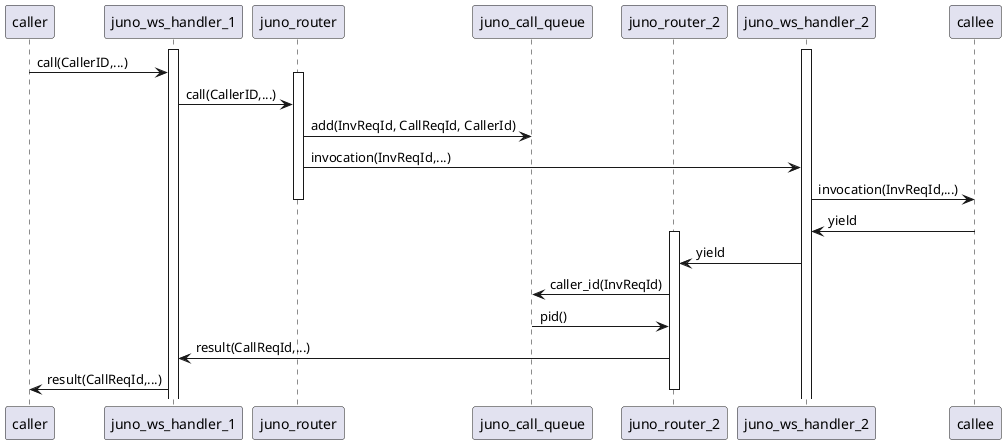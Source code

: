 @startuml

participant caller
participant juno_ws_handler_1
participant juno_router
participant juno_call_queue
participant juno_router_2
participant juno_ws_handler_2
participant callee

activate juno_ws_handler_1
activate juno_ws_handler_2
caller -> juno_ws_handler_1: call(CallerID,...)
activate juno_router
juno_ws_handler_1 -> juno_router: call(CallerID,...)
juno_router -> juno_call_queue: add(InvReqId, CallReqId, CallerId)
juno_router -> juno_ws_handler_2: invocation(InvReqId,...)
juno_ws_handler_2 -> callee: invocation(InvReqId,...)
deactivate juno_router
callee -> juno_ws_handler_2: yield
activate juno_router_2
juno_ws_handler_2 -> juno_router_2: yield
juno_router_2 -> juno_call_queue: caller_id(InvReqId)
juno_call_queue -> juno_router_2: pid()
juno_router_2 -> juno_ws_handler_1: result(CallReqId,...)
juno_ws_handler_1 -> caller: result(CallReqId,...)
deactivate juno_router_2
@enduml
